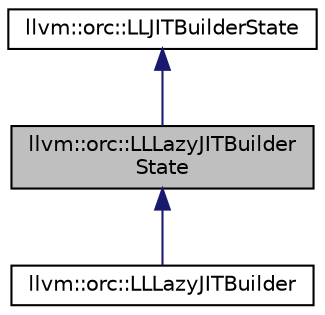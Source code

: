 digraph "llvm::orc::LLLazyJITBuilderState"
{
 // LATEX_PDF_SIZE
  bgcolor="transparent";
  edge [fontname="Helvetica",fontsize="10",labelfontname="Helvetica",labelfontsize="10"];
  node [fontname="Helvetica",fontsize="10",shape=record];
  Node1 [label="llvm::orc::LLLazyJITBuilder\lState",height=0.2,width=0.4,color="black", fillcolor="grey75", style="filled", fontcolor="black",tooltip=" "];
  Node2 -> Node1 [dir="back",color="midnightblue",fontsize="10",style="solid",fontname="Helvetica"];
  Node2 [label="llvm::orc::LLJITBuilderState",height=0.2,width=0.4,color="black",URL="$classllvm_1_1orc_1_1LLJITBuilderState.html",tooltip=" "];
  Node1 -> Node3 [dir="back",color="midnightblue",fontsize="10",style="solid",fontname="Helvetica"];
  Node3 [label="llvm::orc::LLLazyJITBuilder",height=0.2,width=0.4,color="black",URL="$classllvm_1_1orc_1_1LLLazyJITBuilder.html",tooltip="Constructs LLLazyJIT instances."];
}
